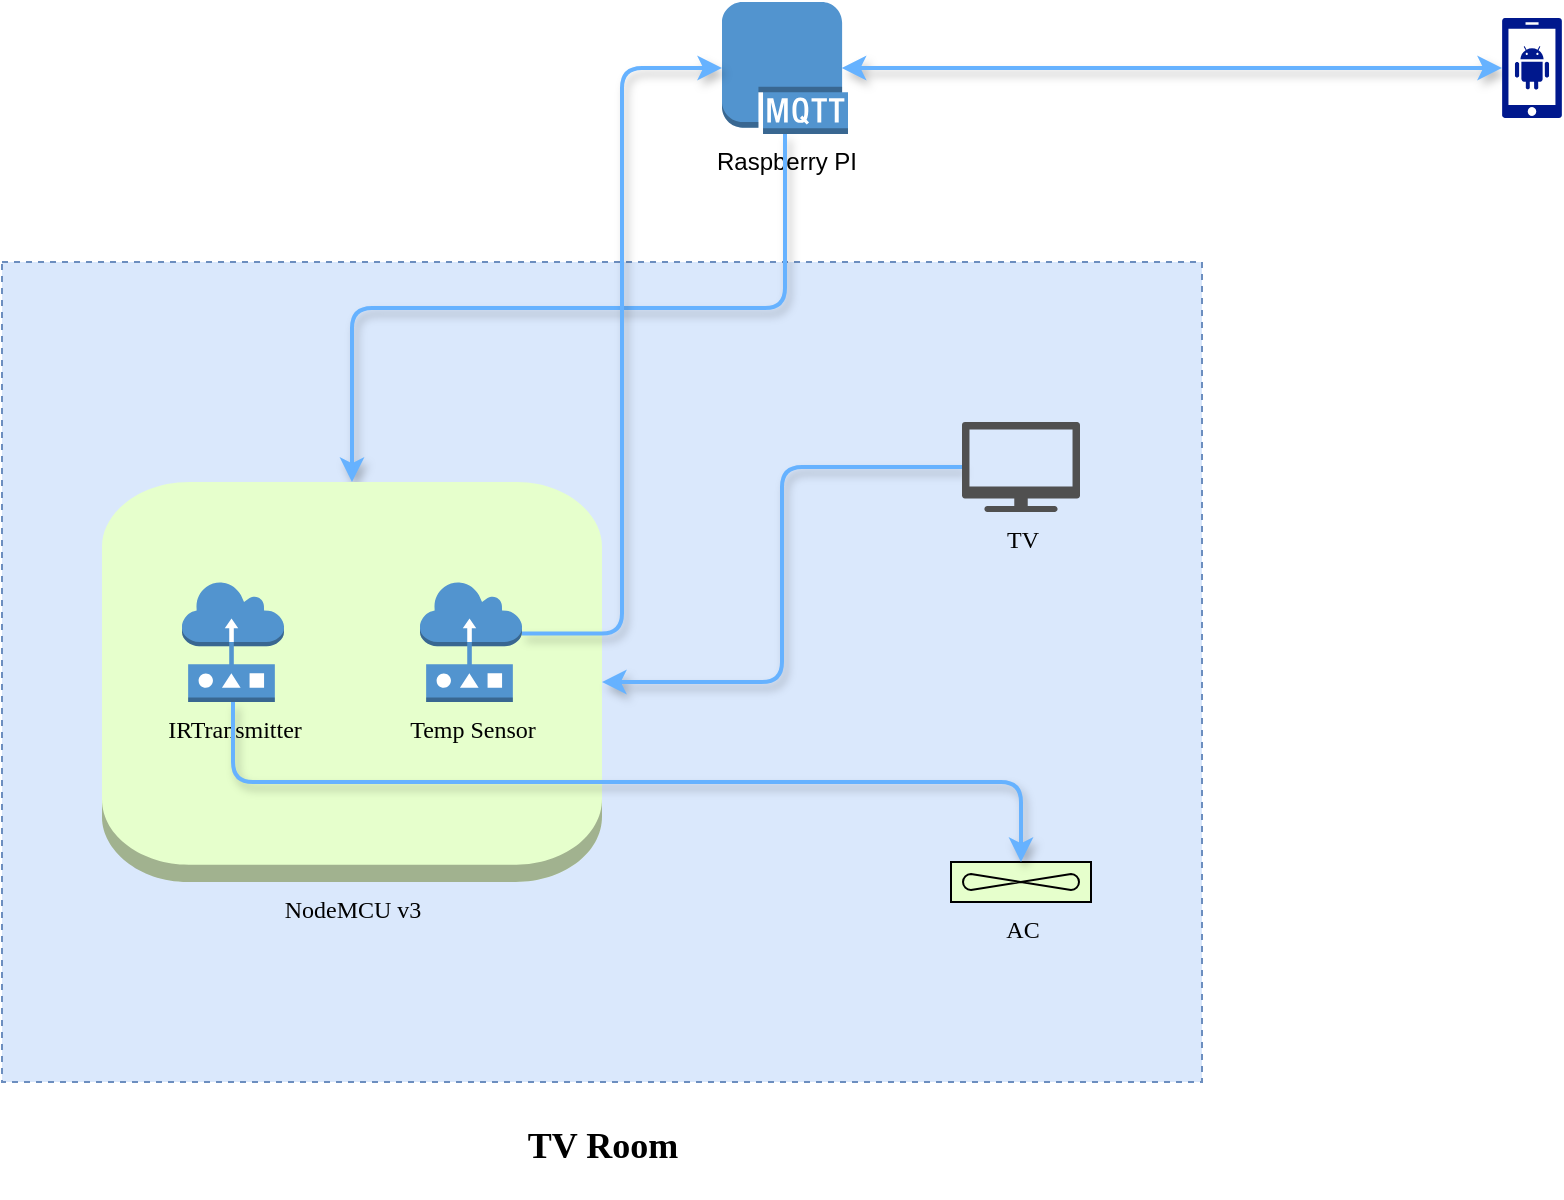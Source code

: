<mxfile version="15.5.4" type="github">
  <diagram id="ODqosPAh45oD5i2MuQGn" name="Page-1">
    <mxGraphModel dx="1422" dy="794" grid="1" gridSize="10" guides="1" tooltips="1" connect="1" arrows="1" fold="1" page="1" pageScale="1" pageWidth="850" pageHeight="1100" math="0" shadow="0">
      <root>
        <mxCell id="0" />
        <mxCell id="1" parent="0" />
        <mxCell id="MIGvTB1lZAfxBpMD3VXP-11" style="edgeStyle=orthogonalEdgeStyle;rounded=1;orthogonalLoop=1;jettySize=auto;html=1;exitX=0.95;exitY=0.5;exitDx=0;exitDy=0;exitPerimeter=0;entryX=0;entryY=0.5;entryDx=0;entryDy=0;entryPerimeter=0;shadow=1;fontFamily=Verdana;strokeColor=#66B2FF;strokeWidth=2;startArrow=classic;startFill=1;" edge="1" parent="1" source="ePppPPMqNrW8rxgk6NDR-1" target="MIGvTB1lZAfxBpMD3VXP-10">
          <mxGeometry relative="1" as="geometry" />
        </mxCell>
        <mxCell id="ePppPPMqNrW8rxgk6NDR-1" value="Raspberry PI" style="outlineConnect=0;dashed=0;verticalLabelPosition=bottom;verticalAlign=top;align=center;html=1;shape=mxgraph.aws3.mqtt_protocol;fillColor=#5294CF;gradientColor=none;" parent="1" vertex="1">
          <mxGeometry x="380" y="50" width="63" height="66" as="geometry" />
        </mxCell>
        <mxCell id="ePppPPMqNrW8rxgk6NDR-2" value="&lt;h2&gt;&lt;font face=&quot;Verdana&quot;&gt;TV Room&lt;/font&gt;&lt;/h2&gt;" style="verticalLabelPosition=bottom;verticalAlign=top;html=1;shape=mxgraph.basic.rect;fillColor2=none;strokeWidth=1;size=20;indent=5;dashed=1;fillColor=#dae8fc;strokeColor=#6c8ebf;fontFamily=Helvetica;" parent="1" vertex="1">
          <mxGeometry x="20" y="180" width="600" height="410" as="geometry" />
        </mxCell>
        <mxCell id="MIGvTB1lZAfxBpMD3VXP-15" style="edgeStyle=orthogonalEdgeStyle;rounded=1;orthogonalLoop=1;jettySize=auto;html=1;exitX=0.5;exitY=1;exitDx=0;exitDy=0;exitPerimeter=0;shadow=1;fontFamily=Verdana;startArrow=none;startFill=0;strokeColor=#66B2FF;strokeWidth=2;" edge="1" parent="1" source="ePppPPMqNrW8rxgk6NDR-1" target="ePppPPMqNrW8rxgk6NDR-8">
          <mxGeometry relative="1" as="geometry" />
        </mxCell>
        <mxCell id="MIGvTB1lZAfxBpMD3VXP-1" value="" style="group" vertex="1" connectable="0" parent="1">
          <mxGeometry x="70" y="290" width="250" height="200" as="geometry" />
        </mxCell>
        <mxCell id="ePppPPMqNrW8rxgk6NDR-8" value="NodeMCU v3" style="outlineConnect=0;dashed=0;verticalLabelPosition=bottom;verticalAlign=top;align=center;html=1;shape=mxgraph.aws3.instance;fillColor=#E6FFCC;gradientColor=none;fontFamily=Verdana;" parent="MIGvTB1lZAfxBpMD3VXP-1" vertex="1">
          <mxGeometry width="250" height="200" as="geometry" />
        </mxCell>
        <mxCell id="ePppPPMqNrW8rxgk6NDR-3" value="IRTransmitter" style="outlineConnect=0;dashed=0;verticalLabelPosition=bottom;verticalAlign=top;align=center;html=1;shape=mxgraph.aws3.sensor;fillColor=#5294CF;gradientColor=none;fontFamily=Verdana;" parent="MIGvTB1lZAfxBpMD3VXP-1" vertex="1">
          <mxGeometry x="40" y="50" width="51" height="60" as="geometry" />
        </mxCell>
        <mxCell id="ePppPPMqNrW8rxgk6NDR-7" value="Temp Sensor" style="outlineConnect=0;dashed=0;verticalLabelPosition=bottom;verticalAlign=top;align=center;html=1;shape=mxgraph.aws3.sensor;fillColor=#5294CF;gradientColor=none;fontFamily=Verdana;" parent="MIGvTB1lZAfxBpMD3VXP-1" vertex="1">
          <mxGeometry x="159" y="50" width="51" height="60" as="geometry" />
        </mxCell>
        <mxCell id="MIGvTB1lZAfxBpMD3VXP-3" style="edgeStyle=orthogonalEdgeStyle;rounded=1;orthogonalLoop=1;jettySize=auto;html=1;exitX=1;exitY=0.43;exitDx=0;exitDy=0;exitPerimeter=0;entryX=0;entryY=0.5;entryDx=0;entryDy=0;entryPerimeter=0;fontFamily=Verdana;strokeWidth=2;strokeColor=#66B2FF;shadow=1;" edge="1" parent="1" source="ePppPPMqNrW8rxgk6NDR-7" target="ePppPPMqNrW8rxgk6NDR-1">
          <mxGeometry relative="1" as="geometry" />
        </mxCell>
        <mxCell id="MIGvTB1lZAfxBpMD3VXP-4" value="AC" style="verticalLabelPosition=bottom;outlineConnect=0;align=center;dashed=0;html=1;verticalAlign=top;shape=mxgraph.pid.misc.air_cooler;fontFamily=Verdana;fillColor=#E6FFCC;" vertex="1" parent="1">
          <mxGeometry x="494.5" y="480" width="70" height="20" as="geometry" />
        </mxCell>
        <mxCell id="MIGvTB1lZAfxBpMD3VXP-14" style="edgeStyle=orthogonalEdgeStyle;rounded=1;orthogonalLoop=1;jettySize=auto;html=1;shadow=1;fontFamily=Verdana;startArrow=none;startFill=0;strokeColor=#66B2FF;strokeWidth=2;" edge="1" parent="1" source="MIGvTB1lZAfxBpMD3VXP-9" target="ePppPPMqNrW8rxgk6NDR-8">
          <mxGeometry relative="1" as="geometry" />
        </mxCell>
        <mxCell id="MIGvTB1lZAfxBpMD3VXP-9" value="TV" style="sketch=0;pointerEvents=1;shadow=0;dashed=0;html=1;strokeColor=none;fillColor=#505050;labelPosition=center;verticalLabelPosition=bottom;verticalAlign=top;outlineConnect=0;align=center;shape=mxgraph.office.devices.tv;fontFamily=Verdana;" vertex="1" parent="1">
          <mxGeometry x="500" y="260" width="59" height="45" as="geometry" />
        </mxCell>
        <mxCell id="MIGvTB1lZAfxBpMD3VXP-10" value="" style="sketch=0;aspect=fixed;pointerEvents=1;shadow=0;dashed=0;html=1;strokeColor=none;labelPosition=center;verticalLabelPosition=bottom;verticalAlign=top;align=center;fillColor=#00188D;shape=mxgraph.mscae.enterprise.android_phone;fontFamily=Verdana;" vertex="1" parent="1">
          <mxGeometry x="770" y="58" width="30" height="50" as="geometry" />
        </mxCell>
        <mxCell id="MIGvTB1lZAfxBpMD3VXP-12" style="edgeStyle=orthogonalEdgeStyle;rounded=1;orthogonalLoop=1;jettySize=auto;html=1;exitX=0.5;exitY=1;exitDx=0;exitDy=0;exitPerimeter=0;shadow=1;fontFamily=Verdana;startArrow=none;startFill=0;strokeColor=#66B2FF;strokeWidth=2;" edge="1" parent="1" source="ePppPPMqNrW8rxgk6NDR-3" target="MIGvTB1lZAfxBpMD3VXP-4">
          <mxGeometry relative="1" as="geometry" />
        </mxCell>
      </root>
    </mxGraphModel>
  </diagram>
</mxfile>
